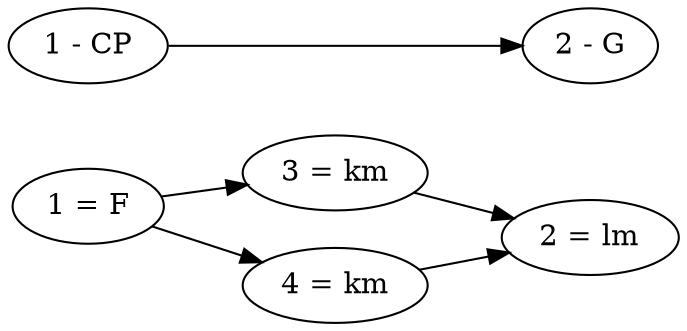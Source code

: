 digraph parallel_chain_09 {


  # Weirdly, if you specify horizontal direction, you
  #   have to put the new nodes before the old nodes.
  rankdir="LR";


  # New node relations.
  "1 = F"  -> "3 = km"
  "1 = F"  -> "4 = km"
  "3 = km" -> "2 = lm"
  "4 = km" -> "2 = lm"


  # Old node relations.
  "1 - CP" -> "2 - G"


  # Just a visual thing.
  # Make the nodes with the same ID show in the same position.
  { rank=same; "1 - CP"; "1 = F"; }
  { rank=same; "2 - G";  "2 = lm"; }


}
